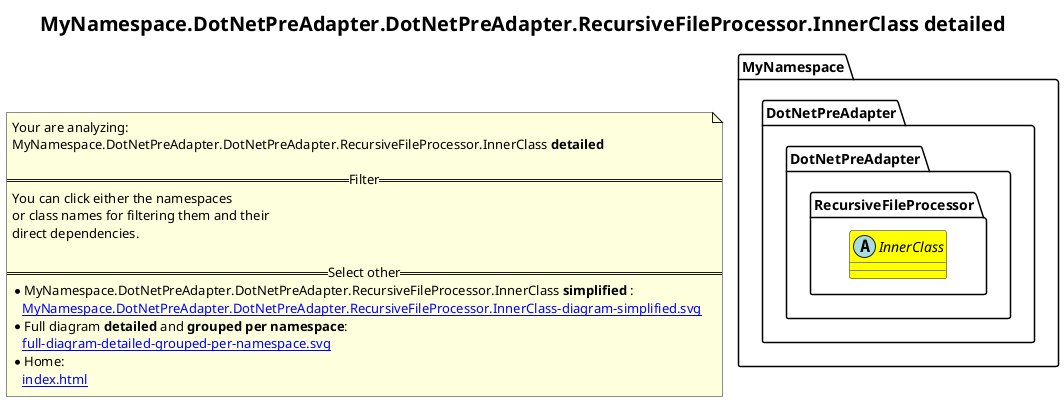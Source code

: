 @startuml
skinparam linetype ortho
title <size:20>MyNamespace.DotNetPreAdapter.DotNetPreAdapter.RecursiveFileProcessor.InnerClass **detailed** </size>
note "Your are analyzing:\nMyNamespace.DotNetPreAdapter.DotNetPreAdapter.RecursiveFileProcessor.InnerClass **detailed** \n\n==Filter==\nYou can click either the namespaces \nor class names for filtering them and their\ndirect dependencies.\n\n==Select other==\n* MyNamespace.DotNetPreAdapter.DotNetPreAdapter.RecursiveFileProcessor.InnerClass **simplified** :\n   [[MyNamespace.DotNetPreAdapter.DotNetPreAdapter.RecursiveFileProcessor.InnerClass-diagram-simplified.svg]]\n* Full diagram **detailed** and **grouped per namespace**:\n   [[full-diagram-detailed-grouped-per-namespace.svg]]\n* Home:\n   [[index.html]]" as FloatingNote
      abstract class MyNamespace.DotNetPreAdapter.DotNetPreAdapter.RecursiveFileProcessor.InnerClass [[MyNamespace.DotNetPreAdapter.DotNetPreAdapter.RecursiveFileProcessor.InnerClass-diagram-detailed.svg]] #yellow {
      }
 ' *************************************** 
 ' *************************************** 
 ' *************************************** 
' Class relations extracted from namespace:
' MyNamespace.DotNetPreAdapter.DotNetPreAdapter.RecursiveFileProcessor
@enduml